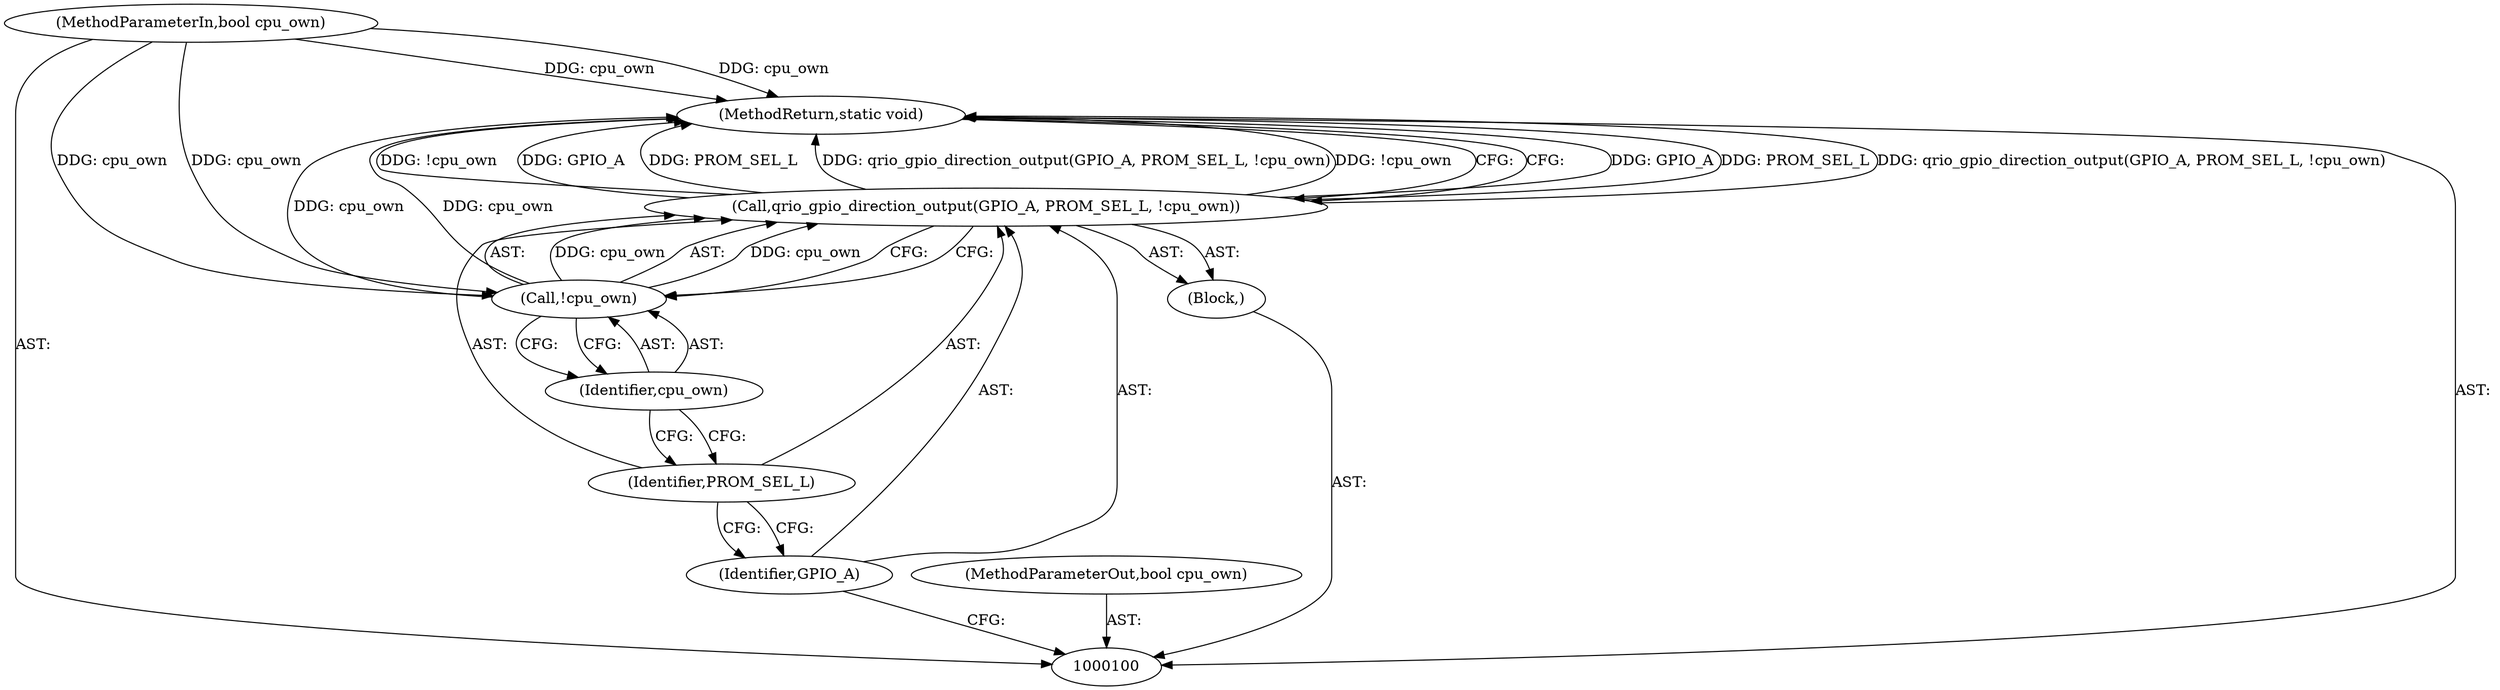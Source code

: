 digraph "1_u-boot_master_9" {
"1000108" [label="(MethodReturn,static void)"];
"1000101" [label="(MethodParameterIn,bool cpu_own)"];
"1000124" [label="(MethodParameterOut,bool cpu_own)"];
"1000102" [label="(Block,)"];
"1000103" [label="(Call,qrio_gpio_direction_output(GPIO_A, PROM_SEL_L, !cpu_own))"];
"1000104" [label="(Identifier,GPIO_A)"];
"1000105" [label="(Identifier,PROM_SEL_L)"];
"1000106" [label="(Call,!cpu_own)"];
"1000107" [label="(Identifier,cpu_own)"];
"1000108" -> "1000100"  [label="AST: "];
"1000108" -> "1000103"  [label="CFG: "];
"1000106" -> "1000108"  [label="DDG: cpu_own"];
"1000103" -> "1000108"  [label="DDG: GPIO_A"];
"1000103" -> "1000108"  [label="DDG: PROM_SEL_L"];
"1000103" -> "1000108"  [label="DDG: qrio_gpio_direction_output(GPIO_A, PROM_SEL_L, !cpu_own)"];
"1000103" -> "1000108"  [label="DDG: !cpu_own"];
"1000101" -> "1000108"  [label="DDG: cpu_own"];
"1000101" -> "1000100"  [label="AST: "];
"1000101" -> "1000108"  [label="DDG: cpu_own"];
"1000101" -> "1000106"  [label="DDG: cpu_own"];
"1000124" -> "1000100"  [label="AST: "];
"1000102" -> "1000100"  [label="AST: "];
"1000103" -> "1000102"  [label="AST: "];
"1000103" -> "1000102"  [label="AST: "];
"1000103" -> "1000106"  [label="CFG: "];
"1000104" -> "1000103"  [label="AST: "];
"1000105" -> "1000103"  [label="AST: "];
"1000106" -> "1000103"  [label="AST: "];
"1000108" -> "1000103"  [label="CFG: "];
"1000103" -> "1000108"  [label="DDG: GPIO_A"];
"1000103" -> "1000108"  [label="DDG: PROM_SEL_L"];
"1000103" -> "1000108"  [label="DDG: qrio_gpio_direction_output(GPIO_A, PROM_SEL_L, !cpu_own)"];
"1000103" -> "1000108"  [label="DDG: !cpu_own"];
"1000106" -> "1000103"  [label="DDG: cpu_own"];
"1000104" -> "1000103"  [label="AST: "];
"1000104" -> "1000100"  [label="CFG: "];
"1000105" -> "1000104"  [label="CFG: "];
"1000105" -> "1000103"  [label="AST: "];
"1000105" -> "1000104"  [label="CFG: "];
"1000107" -> "1000105"  [label="CFG: "];
"1000106" -> "1000103"  [label="AST: "];
"1000106" -> "1000107"  [label="CFG: "];
"1000107" -> "1000106"  [label="AST: "];
"1000103" -> "1000106"  [label="CFG: "];
"1000106" -> "1000108"  [label="DDG: cpu_own"];
"1000106" -> "1000103"  [label="DDG: cpu_own"];
"1000101" -> "1000106"  [label="DDG: cpu_own"];
"1000107" -> "1000106"  [label="AST: "];
"1000107" -> "1000105"  [label="CFG: "];
"1000106" -> "1000107"  [label="CFG: "];
}
